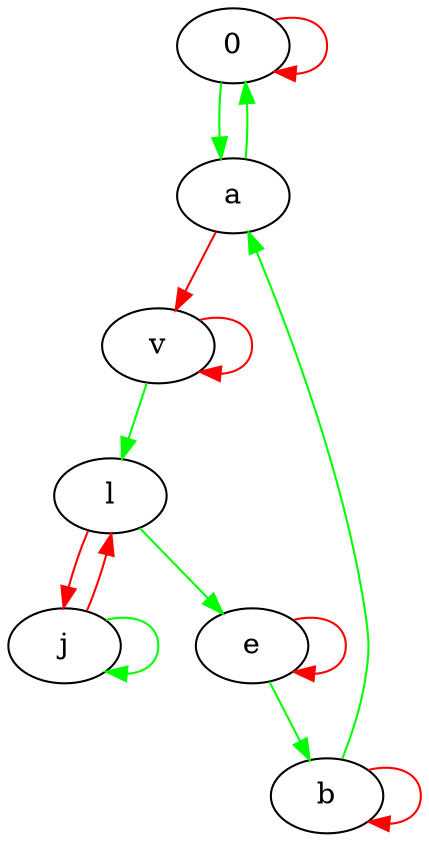 digraph G {
0->0[color = red]
a->0[color = green]
v->v[color = red]
j->j[color = green]
j->l[color = red]
l->j[color = red]
e->e[color = red]
b->b[color = red]
b->a[color = green]
e->b[color = green]
l->e[color = green]
v->l[color = green]
a->v[color = red]
0->a[color = green]
}